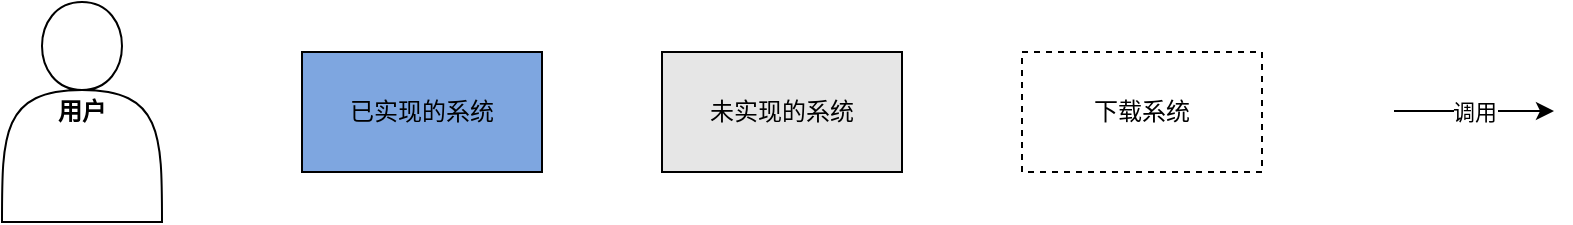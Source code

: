 <mxfile version="14.9.2" type="github">
  <diagram id="g2yPmT7MQt7GzCPcFH7Z" name="第 1 页">
    <mxGraphModel dx="1038" dy="547" grid="1" gridSize="10" guides="1" tooltips="1" connect="1" arrows="1" fold="1" page="1" pageScale="1" pageWidth="827" pageHeight="1169" math="0" shadow="0">
      <root>
        <mxCell id="0" />
        <mxCell id="1" parent="0" />
        <mxCell id="Ok9lzhFIB3tagr9eqbKH-2" value="已实现的系统" style="rounded=0;whiteSpace=wrap;html=1;fillColor=#7EA6E0;" vertex="1" parent="1">
          <mxGeometry x="180" y="45" width="120" height="60" as="geometry" />
        </mxCell>
        <mxCell id="Ok9lzhFIB3tagr9eqbKH-3" value="&lt;b&gt;用户&lt;/b&gt;" style="shape=actor;whiteSpace=wrap;html=1;" vertex="1" parent="1">
          <mxGeometry x="30" y="20" width="80" height="110" as="geometry" />
        </mxCell>
        <mxCell id="Ok9lzhFIB3tagr9eqbKH-4" value="未实现的系统" style="rounded=0;whiteSpace=wrap;html=1;fillColor=#E6E6E6;" vertex="1" parent="1">
          <mxGeometry x="360" y="45" width="120" height="60" as="geometry" />
        </mxCell>
        <mxCell id="Ok9lzhFIB3tagr9eqbKH-5" value="下载系统" style="rounded=0;whiteSpace=wrap;html=1;fillColor=#FFFFFF;dashed=1;" vertex="1" parent="1">
          <mxGeometry x="540" y="45" width="120" height="60" as="geometry" />
        </mxCell>
        <mxCell id="Ok9lzhFIB3tagr9eqbKH-7" value="调用" style="endArrow=classic;html=1;" edge="1" parent="1">
          <mxGeometry width="50" height="50" relative="1" as="geometry">
            <mxPoint x="726" y="74.5" as="sourcePoint" />
            <mxPoint x="806" y="74.5" as="targetPoint" />
          </mxGeometry>
        </mxCell>
      </root>
    </mxGraphModel>
  </diagram>
</mxfile>
